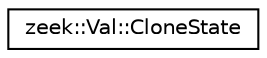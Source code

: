 digraph "Graphical Class Hierarchy"
{
 // LATEX_PDF_SIZE
  edge [fontname="Helvetica",fontsize="10",labelfontname="Helvetica",labelfontsize="10"];
  node [fontname="Helvetica",fontsize="10",shape=record];
  rankdir="LR";
  Node0 [label="zeek::Val::CloneState",height=0.2,width=0.4,color="black", fillcolor="white", style="filled",URL="$db/d3a/structzeek_1_1Val_1_1CloneState.html",tooltip=" "];
}
